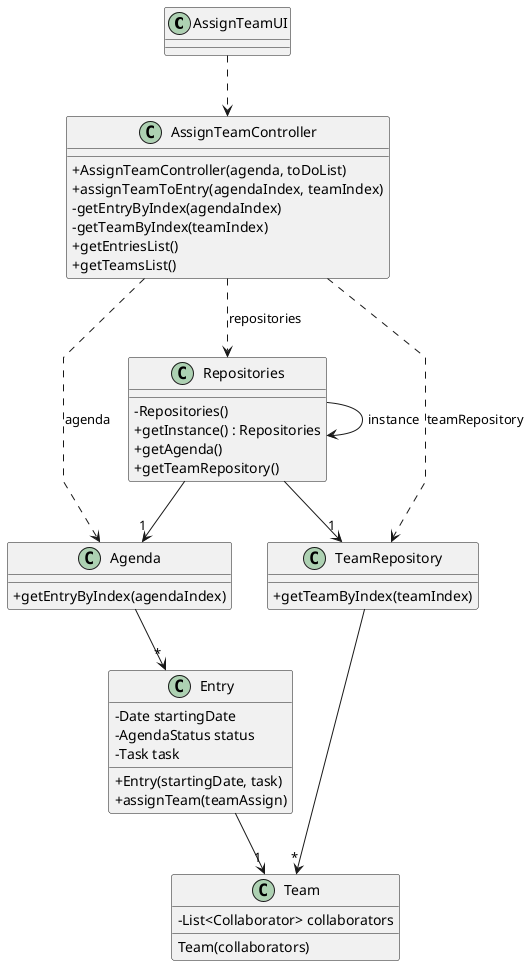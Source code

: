 @startuml
'skinparam monochrome true
skinparam packageStyle rectangle
skinparam shadowing false
skinparam linetype polyline
'skinparam linetype orto

skinparam classAttributeIconSize 0

'left to right direction

class AssignTeamUI {
}

class AssignTeamController {
    +AssignTeamController(agenda, toDoList)
    +assignTeamToEntry(agendaIndex, teamIndex)
    -getEntryByIndex(agendaIndex)
    -getTeamByIndex(teamIndex)
    +getEntriesList()
    +getTeamsList()
}

class Agenda {
    +getEntryByIndex(agendaIndex)
}

class Entry {
    -Date startingDate
    -AgendaStatus status
    -Task task
    +Entry(startingDate, task)
    +assignTeam(teamAssign)
}

class TeamRepository {
    +getTeamByIndex(teamIndex)
}

class Team {
    -List<Collaborator> collaborators
    Team(collaborators)
}

class Repositories {
    - Repositories()
    + getInstance() : Repositories
    + getAgenda()
    + getTeamRepository()
}

AssignTeamUI ..> AssignTeamController
AssignTeamController ..> Repositories: repositories
AssignTeamController ..> Agenda: agenda
AssignTeamController ..> TeamRepository: teamRepository
Repositories --> Repositories: instance
Repositories --> "1" Agenda
Repositories --> "1" TeamRepository
Agenda --> "*" Entry
TeamRepository --> "*" Team
Entry --> "1" Team

@enduml
